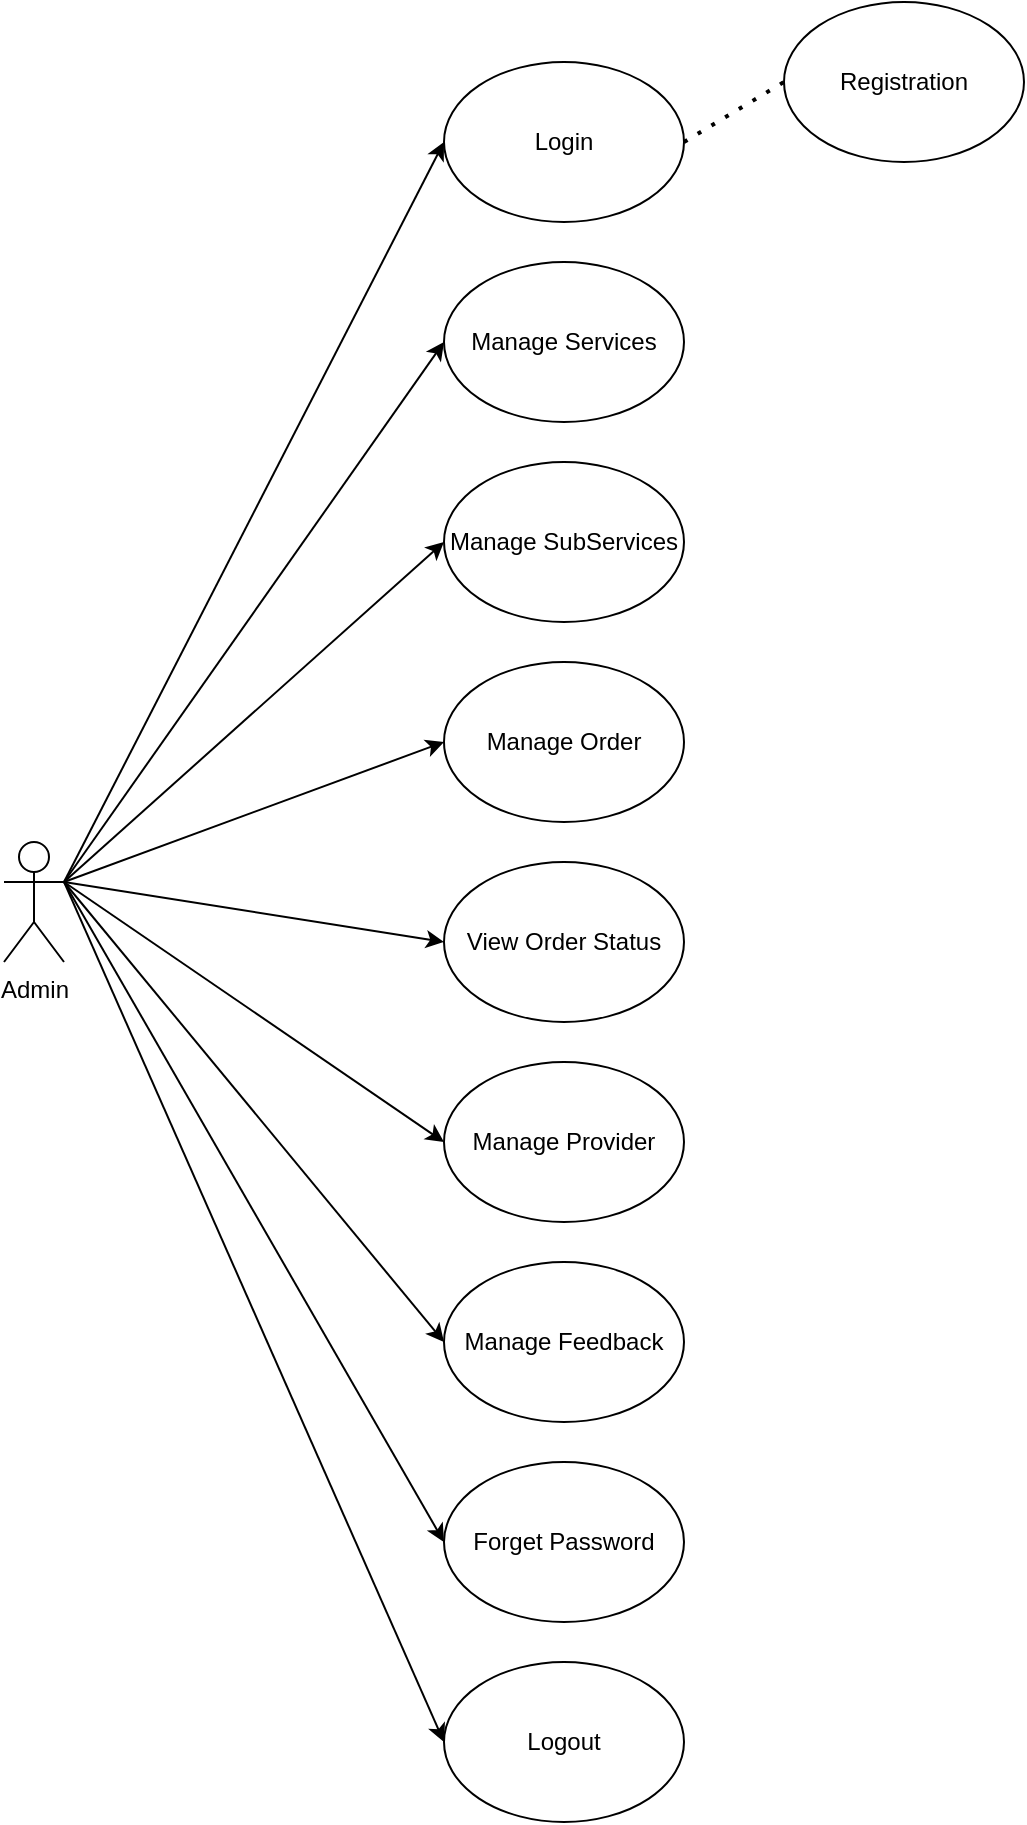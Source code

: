 <mxfile version="14.3.1" type="device" pages="2"><diagram id="83vQiFzZiHncvXYj1YZO" name="Page-1"><mxGraphModel dx="1091" dy="512" grid="1" gridSize="10" guides="1" tooltips="1" connect="1" arrows="1" fold="1" page="1" pageScale="1" pageWidth="1654" pageHeight="2336" math="0" shadow="0"><root><mxCell id="0"/><mxCell id="1" parent="0"/><mxCell id="yeF_zyOglRkPzl_JfSwG-1" value="Admin" style="shape=umlActor;verticalLabelPosition=bottom;verticalAlign=top;html=1;outlineConnect=0;" vertex="1" parent="1"><mxGeometry x="80" y="450" width="30" height="60" as="geometry"/></mxCell><mxCell id="yeF_zyOglRkPzl_JfSwG-2" value="Login" style="ellipse;whiteSpace=wrap;html=1;" vertex="1" parent="1"><mxGeometry x="300" y="60" width="120" height="80" as="geometry"/></mxCell><mxCell id="yeF_zyOglRkPzl_JfSwG-3" value="Manage Services" style="ellipse;whiteSpace=wrap;html=1;" vertex="1" parent="1"><mxGeometry x="300" y="160" width="120" height="80" as="geometry"/></mxCell><mxCell id="yeF_zyOglRkPzl_JfSwG-4" value="" style="endArrow=none;dashed=1;html=1;dashPattern=1 3;strokeWidth=2;entryX=0;entryY=0.5;entryDx=0;entryDy=0;endFill=0;" edge="1" parent="1" target="yeF_zyOglRkPzl_JfSwG-5"><mxGeometry width="50" height="50" relative="1" as="geometry"><mxPoint x="420" y="100" as="sourcePoint"/><mxPoint x="470" y="50" as="targetPoint"/></mxGeometry></mxCell><mxCell id="yeF_zyOglRkPzl_JfSwG-5" value="Registration" style="ellipse;whiteSpace=wrap;html=1;" vertex="1" parent="1"><mxGeometry x="470" y="30" width="120" height="80" as="geometry"/></mxCell><mxCell id="yeF_zyOglRkPzl_JfSwG-6" value="Manage SubServices" style="ellipse;whiteSpace=wrap;html=1;" vertex="1" parent="1"><mxGeometry x="300" y="260" width="120" height="80" as="geometry"/></mxCell><mxCell id="yeF_zyOglRkPzl_JfSwG-7" value="Manage Order" style="ellipse;whiteSpace=wrap;html=1;" vertex="1" parent="1"><mxGeometry x="300" y="360" width="120" height="80" as="geometry"/></mxCell><mxCell id="yeF_zyOglRkPzl_JfSwG-8" value="View Order Status" style="ellipse;whiteSpace=wrap;html=1;" vertex="1" parent="1"><mxGeometry x="300" y="460" width="120" height="80" as="geometry"/></mxCell><mxCell id="yeF_zyOglRkPzl_JfSwG-9" value="Manage Provider" style="ellipse;whiteSpace=wrap;html=1;" vertex="1" parent="1"><mxGeometry x="300" y="560" width="120" height="80" as="geometry"/></mxCell><mxCell id="yeF_zyOglRkPzl_JfSwG-10" value="Manage Feedback" style="ellipse;whiteSpace=wrap;html=1;" vertex="1" parent="1"><mxGeometry x="300" y="660" width="120" height="80" as="geometry"/></mxCell><mxCell id="yeF_zyOglRkPzl_JfSwG-11" value="Forget Password" style="ellipse;whiteSpace=wrap;html=1;" vertex="1" parent="1"><mxGeometry x="300" y="760" width="120" height="80" as="geometry"/></mxCell><mxCell id="yeF_zyOglRkPzl_JfSwG-12" value="Logout" style="ellipse;whiteSpace=wrap;html=1;" vertex="1" parent="1"><mxGeometry x="300" y="860" width="120" height="80" as="geometry"/></mxCell><mxCell id="yeF_zyOglRkPzl_JfSwG-16" value="" style="endArrow=classic;html=1;entryX=0;entryY=0.5;entryDx=0;entryDy=0;endFill=1;" edge="1" parent="1" target="yeF_zyOglRkPzl_JfSwG-2"><mxGeometry width="50" height="50" relative="1" as="geometry"><mxPoint x="110" y="470" as="sourcePoint"/><mxPoint x="510" y="480" as="targetPoint"/><Array as="points"><mxPoint x="110" y="470"/></Array></mxGeometry></mxCell><mxCell id="yeF_zyOglRkPzl_JfSwG-18" value="" style="endArrow=classic;html=1;entryX=0;entryY=0.5;entryDx=0;entryDy=0;endFill=1;" edge="1" parent="1" target="yeF_zyOglRkPzl_JfSwG-3"><mxGeometry width="50" height="50" relative="1" as="geometry"><mxPoint x="110" y="470" as="sourcePoint"/><mxPoint x="310" y="110" as="targetPoint"/><Array as="points"/></mxGeometry></mxCell><mxCell id="yeF_zyOglRkPzl_JfSwG-20" value="" style="endArrow=classic;html=1;entryX=0;entryY=0.5;entryDx=0;entryDy=0;endFill=1;" edge="1" parent="1" target="yeF_zyOglRkPzl_JfSwG-6"><mxGeometry width="50" height="50" relative="1" as="geometry"><mxPoint x="110" y="470" as="sourcePoint"/><mxPoint x="310.0" y="210.0" as="targetPoint"/><Array as="points"/></mxGeometry></mxCell><mxCell id="yeF_zyOglRkPzl_JfSwG-21" value="" style="endArrow=classic;html=1;entryX=0;entryY=0.5;entryDx=0;entryDy=0;endFill=1;" edge="1" parent="1" target="yeF_zyOglRkPzl_JfSwG-7"><mxGeometry width="50" height="50" relative="1" as="geometry"><mxPoint x="110" y="470" as="sourcePoint"/><mxPoint x="310.0" y="310.0" as="targetPoint"/><Array as="points"/></mxGeometry></mxCell><mxCell id="yeF_zyOglRkPzl_JfSwG-22" value="" style="endArrow=classic;html=1;entryX=0;entryY=0.5;entryDx=0;entryDy=0;endFill=1;" edge="1" parent="1" target="yeF_zyOglRkPzl_JfSwG-8"><mxGeometry width="50" height="50" relative="1" as="geometry"><mxPoint x="110" y="470" as="sourcePoint"/><mxPoint x="310.0" y="410" as="targetPoint"/><Array as="points"/></mxGeometry></mxCell><mxCell id="yeF_zyOglRkPzl_JfSwG-23" value="" style="endArrow=classic;html=1;entryX=0;entryY=0.5;entryDx=0;entryDy=0;exitX=1;exitY=0.333;exitDx=0;exitDy=0;exitPerimeter=0;endFill=1;" edge="1" parent="1" source="yeF_zyOglRkPzl_JfSwG-1" target="yeF_zyOglRkPzl_JfSwG-9"><mxGeometry width="50" height="50" relative="1" as="geometry"><mxPoint x="120" y="480" as="sourcePoint"/><mxPoint x="290" y="590" as="targetPoint"/><Array as="points"/></mxGeometry></mxCell><mxCell id="yeF_zyOglRkPzl_JfSwG-24" value="" style="endArrow=classic;html=1;entryX=0;entryY=0.5;entryDx=0;entryDy=0;endFill=1;" edge="1" parent="1" target="yeF_zyOglRkPzl_JfSwG-10"><mxGeometry width="50" height="50" relative="1" as="geometry"><mxPoint x="110" y="470" as="sourcePoint"/><mxPoint x="310.0" y="610" as="targetPoint"/><Array as="points"/></mxGeometry></mxCell><mxCell id="yeF_zyOglRkPzl_JfSwG-25" value="" style="endArrow=classic;html=1;entryX=0;entryY=0.5;entryDx=0;entryDy=0;exitX=1;exitY=0.333;exitDx=0;exitDy=0;exitPerimeter=0;endFill=1;" edge="1" parent="1" source="yeF_zyOglRkPzl_JfSwG-1" target="yeF_zyOglRkPzl_JfSwG-11"><mxGeometry width="50" height="50" relative="1" as="geometry"><mxPoint x="120" y="480" as="sourcePoint"/><mxPoint x="310.0" y="710" as="targetPoint"/><Array as="points"/></mxGeometry></mxCell><mxCell id="yeF_zyOglRkPzl_JfSwG-30" value="" style="endArrow=classic;html=1;entryX=0;entryY=0.5;entryDx=0;entryDy=0;exitX=1;exitY=0.333;exitDx=0;exitDy=0;exitPerimeter=0;endFill=1;" edge="1" parent="1" source="yeF_zyOglRkPzl_JfSwG-1" target="yeF_zyOglRkPzl_JfSwG-12"><mxGeometry width="50" height="50" relative="1" as="geometry"><mxPoint x="120" y="480" as="sourcePoint"/><mxPoint x="310.0" y="810" as="targetPoint"/><Array as="points"/></mxGeometry></mxCell></root></mxGraphModel></diagram><diagram id="K-e5w8atOoGVRePc0hz0" name="Page-2"><mxGraphModel dx="1324" dy="621" grid="1" gridSize="10" guides="1" tooltips="1" connect="1" arrows="1" fold="1" page="1" pageScale="1" pageWidth="1654" pageHeight="2336" math="0" shadow="0"><root><mxCell id="jkXkcUSGCozk_JM_0qb_-0"/><mxCell id="jkXkcUSGCozk_JM_0qb_-1" parent="jkXkcUSGCozk_JM_0qb_-0"/><mxCell id="jkXkcUSGCozk_JM_0qb_-2" value="Customer" style="shape=umlActor;verticalLabelPosition=bottom;verticalAlign=top;html=1;outlineConnect=0;" vertex="1" parent="jkXkcUSGCozk_JM_0qb_-1"><mxGeometry x="80" y="450" width="30" height="60" as="geometry"/></mxCell><mxCell id="jkXkcUSGCozk_JM_0qb_-3" value="Login" style="ellipse;whiteSpace=wrap;html=1;" vertex="1" parent="jkXkcUSGCozk_JM_0qb_-1"><mxGeometry x="300" y="60" width="120" height="80" as="geometry"/></mxCell><mxCell id="jkXkcUSGCozk_JM_0qb_-4" value="View Services" style="ellipse;whiteSpace=wrap;html=1;" vertex="1" parent="jkXkcUSGCozk_JM_0qb_-1"><mxGeometry x="300" y="160" width="120" height="80" as="geometry"/></mxCell><mxCell id="jkXkcUSGCozk_JM_0qb_-5" value="" style="endArrow=none;dashed=1;html=1;dashPattern=1 3;strokeWidth=2;" edge="1" parent="jkXkcUSGCozk_JM_0qb_-1"><mxGeometry width="50" height="50" relative="1" as="geometry"><mxPoint x="420" y="100" as="sourcePoint"/><mxPoint x="470" y="50" as="targetPoint"/></mxGeometry></mxCell><mxCell id="jkXkcUSGCozk_JM_0qb_-6" value="Registration" style="ellipse;whiteSpace=wrap;html=1;" vertex="1" parent="jkXkcUSGCozk_JM_0qb_-1"><mxGeometry x="470" y="10" width="120" height="80" as="geometry"/></mxCell><mxCell id="jkXkcUSGCozk_JM_0qb_-7" value="View SubServices" style="ellipse;whiteSpace=wrap;html=1;" vertex="1" parent="jkXkcUSGCozk_JM_0qb_-1"><mxGeometry x="300" y="260" width="120" height="80" as="geometry"/></mxCell><mxCell id="jkXkcUSGCozk_JM_0qb_-8" value="Order Services and Manage Cart" style="ellipse;whiteSpace=wrap;html=1;" vertex="1" parent="jkXkcUSGCozk_JM_0qb_-1"><mxGeometry x="300" y="360" width="120" height="80" as="geometry"/></mxCell><mxCell id="jkXkcUSGCozk_JM_0qb_-9" value="View Order Status" style="ellipse;whiteSpace=wrap;html=1;" vertex="1" parent="jkXkcUSGCozk_JM_0qb_-1"><mxGeometry x="300" y="460" width="120" height="80" as="geometry"/></mxCell><mxCell id="jkXkcUSGCozk_JM_0qb_-10" value="Manage Profile" style="ellipse;whiteSpace=wrap;html=1;" vertex="1" parent="jkXkcUSGCozk_JM_0qb_-1"><mxGeometry x="300" y="560" width="120" height="80" as="geometry"/></mxCell><mxCell id="jkXkcUSGCozk_JM_0qb_-11" value="Give FeedBack" style="ellipse;whiteSpace=wrap;html=1;" vertex="1" parent="jkXkcUSGCozk_JM_0qb_-1"><mxGeometry x="300" y="660" width="120" height="80" as="geometry"/></mxCell><mxCell id="jkXkcUSGCozk_JM_0qb_-12" value="Forget Password" style="ellipse;whiteSpace=wrap;html=1;" vertex="1" parent="jkXkcUSGCozk_JM_0qb_-1"><mxGeometry x="300" y="760" width="120" height="80" as="geometry"/></mxCell><mxCell id="jkXkcUSGCozk_JM_0qb_-13" value="Logout" style="ellipse;whiteSpace=wrap;html=1;" vertex="1" parent="jkXkcUSGCozk_JM_0qb_-1"><mxGeometry x="300" y="860" width="120" height="80" as="geometry"/></mxCell><mxCell id="jkXkcUSGCozk_JM_0qb_-14" value="" style="endArrow=classic;html=1;entryX=0;entryY=0.5;entryDx=0;entryDy=0;endFill=1;" edge="1" parent="jkXkcUSGCozk_JM_0qb_-1" target="jkXkcUSGCozk_JM_0qb_-3"><mxGeometry width="50" height="50" relative="1" as="geometry"><mxPoint x="110" y="470" as="sourcePoint"/><mxPoint x="510" y="480" as="targetPoint"/><Array as="points"><mxPoint x="110" y="470"/></Array></mxGeometry></mxCell><mxCell id="jkXkcUSGCozk_JM_0qb_-15" value="" style="endArrow=classic;html=1;entryX=0;entryY=0.5;entryDx=0;entryDy=0;endFill=1;" edge="1" parent="jkXkcUSGCozk_JM_0qb_-1" target="jkXkcUSGCozk_JM_0qb_-4"><mxGeometry width="50" height="50" relative="1" as="geometry"><mxPoint x="110" y="470" as="sourcePoint"/><mxPoint x="310" y="110" as="targetPoint"/><Array as="points"/></mxGeometry></mxCell><mxCell id="jkXkcUSGCozk_JM_0qb_-16" value="" style="endArrow=classic;html=1;entryX=0;entryY=0.5;entryDx=0;entryDy=0;endFill=1;" edge="1" parent="jkXkcUSGCozk_JM_0qb_-1" target="jkXkcUSGCozk_JM_0qb_-7"><mxGeometry width="50" height="50" relative="1" as="geometry"><mxPoint x="110" y="470" as="sourcePoint"/><mxPoint x="310.0" y="210.0" as="targetPoint"/><Array as="points"/></mxGeometry></mxCell><mxCell id="jkXkcUSGCozk_JM_0qb_-17" value="" style="endArrow=classic;html=1;entryX=0;entryY=0.5;entryDx=0;entryDy=0;endFill=1;" edge="1" parent="jkXkcUSGCozk_JM_0qb_-1" target="jkXkcUSGCozk_JM_0qb_-8"><mxGeometry width="50" height="50" relative="1" as="geometry"><mxPoint x="110" y="470" as="sourcePoint"/><mxPoint x="310.0" y="310.0" as="targetPoint"/><Array as="points"/></mxGeometry></mxCell><mxCell id="jkXkcUSGCozk_JM_0qb_-18" value="" style="endArrow=classic;html=1;entryX=0;entryY=0.5;entryDx=0;entryDy=0;endFill=1;" edge="1" parent="jkXkcUSGCozk_JM_0qb_-1" target="jkXkcUSGCozk_JM_0qb_-9"><mxGeometry width="50" height="50" relative="1" as="geometry"><mxPoint x="110" y="470" as="sourcePoint"/><mxPoint x="310.0" y="410" as="targetPoint"/><Array as="points"/></mxGeometry></mxCell><mxCell id="jkXkcUSGCozk_JM_0qb_-19" value="" style="endArrow=classic;html=1;entryX=0;entryY=0.5;entryDx=0;entryDy=0;exitX=1;exitY=0.333;exitDx=0;exitDy=0;exitPerimeter=0;endFill=1;" edge="1" parent="jkXkcUSGCozk_JM_0qb_-1" source="jkXkcUSGCozk_JM_0qb_-2" target="jkXkcUSGCozk_JM_0qb_-10"><mxGeometry width="50" height="50" relative="1" as="geometry"><mxPoint x="120" y="480" as="sourcePoint"/><mxPoint x="290" y="590" as="targetPoint"/><Array as="points"/></mxGeometry></mxCell><mxCell id="jkXkcUSGCozk_JM_0qb_-20" value="" style="endArrow=classic;html=1;entryX=0;entryY=0.5;entryDx=0;entryDy=0;endFill=1;" edge="1" parent="jkXkcUSGCozk_JM_0qb_-1" target="jkXkcUSGCozk_JM_0qb_-11"><mxGeometry width="50" height="50" relative="1" as="geometry"><mxPoint x="110" y="470" as="sourcePoint"/><mxPoint x="310.0" y="610" as="targetPoint"/><Array as="points"/></mxGeometry></mxCell><mxCell id="jkXkcUSGCozk_JM_0qb_-21" value="" style="endArrow=classic;html=1;entryX=0;entryY=0.5;entryDx=0;entryDy=0;exitX=1;exitY=0.333;exitDx=0;exitDy=0;exitPerimeter=0;endFill=1;" edge="1" parent="jkXkcUSGCozk_JM_0qb_-1" source="jkXkcUSGCozk_JM_0qb_-2" target="jkXkcUSGCozk_JM_0qb_-12"><mxGeometry width="50" height="50" relative="1" as="geometry"><mxPoint x="120" y="480" as="sourcePoint"/><mxPoint x="310.0" y="710" as="targetPoint"/><Array as="points"/></mxGeometry></mxCell><mxCell id="jkXkcUSGCozk_JM_0qb_-22" value="" style="endArrow=classic;html=1;entryX=0;entryY=0.5;entryDx=0;entryDy=0;endFill=1;" edge="1" parent="jkXkcUSGCozk_JM_0qb_-1" target="jkXkcUSGCozk_JM_0qb_-13"><mxGeometry width="50" height="50" relative="1" as="geometry"><mxPoint x="110" y="470" as="sourcePoint"/><mxPoint x="310.0" y="810" as="targetPoint"/><Array as="points"/></mxGeometry></mxCell></root></mxGraphModel></diagram></mxfile>
